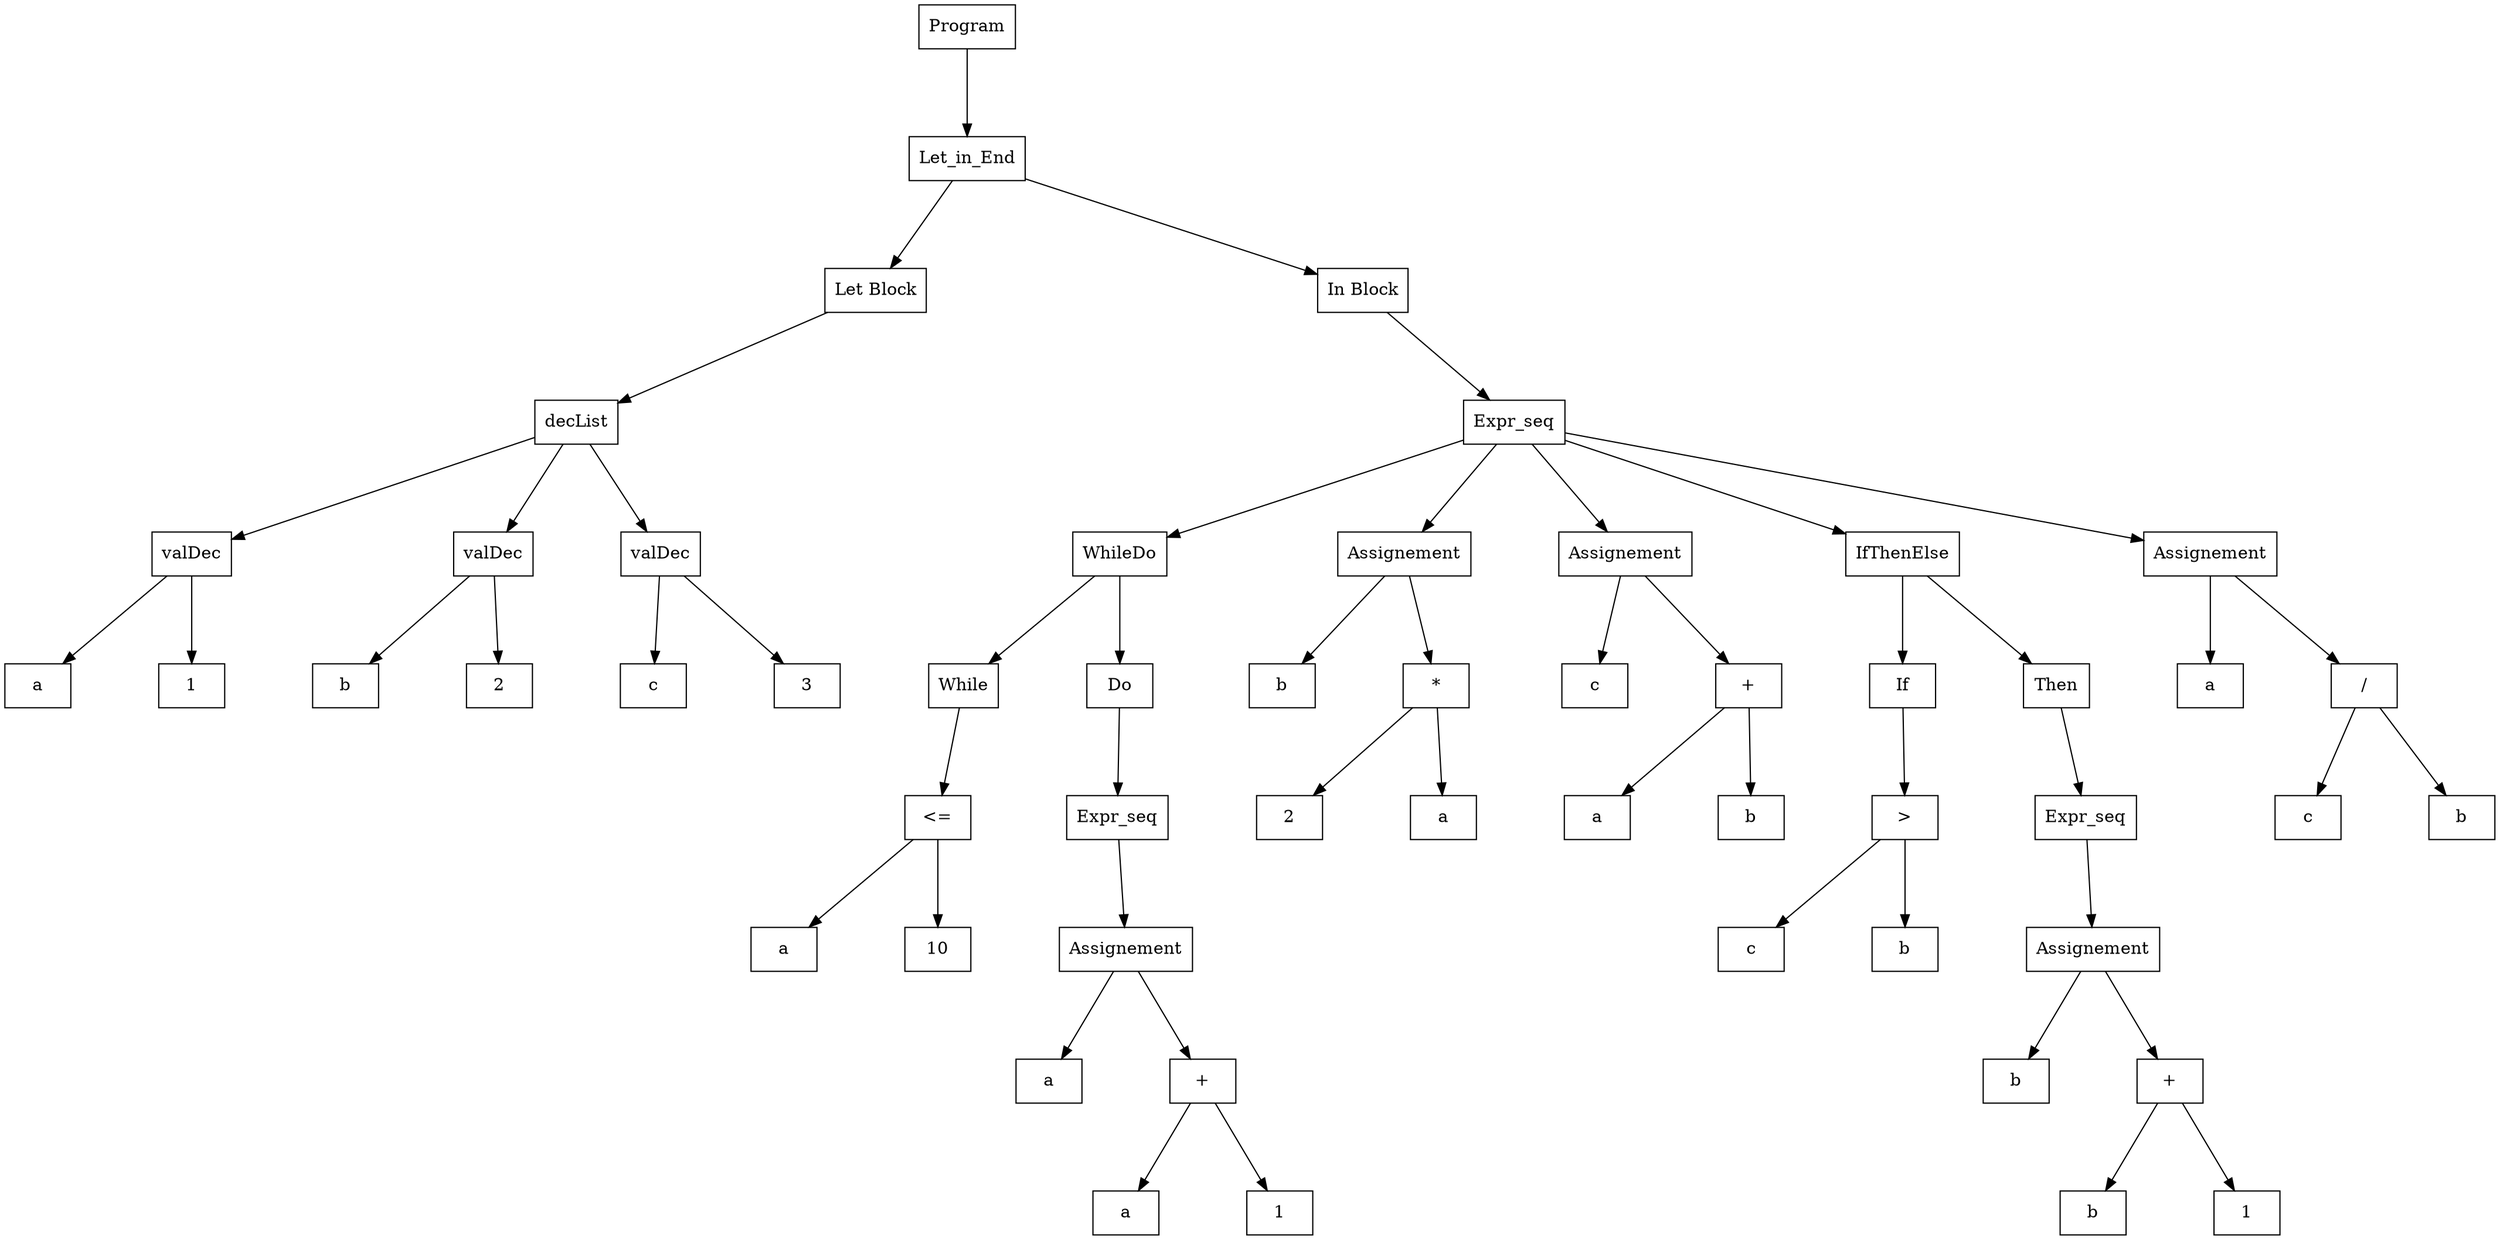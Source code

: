digraph "ast"{

	nodesep=1;
	ranksep=1;

	N2 [label="Let Block", shape="box"];
	N3 [label="decList", shape="box"];
	N4 [label="valDec", shape="box"];
	N5 [label="a", shape="box"];
	N6 [label="1", shape="box"];
	N7 [label="valDec", shape="box"];
	N8 [label="b", shape="box"];
	N9 [label="2", shape="box"];
	N10 [label="valDec", shape="box"];
	N11 [label="c", shape="box"];
	N12 [label="3", shape="box"];
	N1 [label="Let_in_End", shape="box"];
	N13 [label="In Block", shape="box"];
	N14 [label="Expr_seq", shape="box"];
	N19 [label="a", shape="box"];
	N20 [label="10", shape="box"];
	N18 [label="<=", shape="box"];
	N21 [label="Expr_seq", shape="box"];
	N22 [label="Assignement", shape="box"];
	N23 [label="a", shape="box"];
	N25 [label="a", shape="box"];
	N26 [label="1", shape="box"];
	N24 [label="+", shape="box"];
	N15 [label="WhileDo", shape="box"];
	N16 [label="While", shape="box"];
	N17 [label="Do", shape="box"];
	N27 [label="Assignement", shape="box"];
	N28 [label="b", shape="box"];
	N30 [label="2", shape="box"];
	N31 [label="a", shape="box"];
	N29 [label="*", shape="box"];
	N32 [label="Assignement", shape="box"];
	N33 [label="c", shape="box"];
	N35 [label="a", shape="box"];
	N36 [label="b", shape="box"];
	N34 [label="+", shape="box"];
	N37 [label="IfThenElse", shape="box"];
	N38 [label="If", shape="box"];
	N39 [label="Then", shape="box"];
	N41 [label="c", shape="box"];
	N42 [label="b", shape="box"];
	N40 [label=">", shape="box"];
	N43 [label="Expr_seq", shape="box"];
	N44 [label="Assignement", shape="box"];
	N45 [label="b", shape="box"];
	N47 [label="b", shape="box"];
	N48 [label="1", shape="box"];
	N46 [label="+", shape="box"];
	N49 [label="Assignement", shape="box"];
	N50 [label="a", shape="box"];
	N52 [label="c", shape="box"];
	N53 [label="b", shape="box"];
	N51 [label="/", shape="box"];
	N0 [label="Program", shape="box"];

	N4 -> N5; 
	N4 -> N6; 
	N3 -> N4; 
	N7 -> N8; 
	N7 -> N9; 
	N3 -> N7; 
	N10 -> N11; 
	N10 -> N12; 
	N3 -> N10; 
	N1 -> N2; 
	N2 -> N3; 
	N1 -> N13; 
	N18 -> N20; 
	N18 -> N19; 
	N22 -> N23; 
	N24 -> N26; 
	N24 -> N25; 
	N22 -> N24; 
	N21 -> N22; 
	N15 -> N16; 
	N15 -> N17; 
	N16 -> N18; 
	N17 -> N21; 
	N14 -> N15; 
	N27 -> N28; 
	N29 -> N31; 
	N29 -> N30; 
	N27 -> N29; 
	N14 -> N27; 
	N32 -> N33; 
	N34 -> N36; 
	N34 -> N35; 
	N32 -> N34; 
	N14 -> N32; 
	N37 -> N38; 
	N37 -> N39; 
	N40 -> N42; 
	N40 -> N41; 
	N38 -> N40; 
	N44 -> N45; 
	N46 -> N48; 
	N46 -> N47; 
	N44 -> N46; 
	N43 -> N44; 
	N39 -> N43; 
	N14 -> N37; 
	N49 -> N50; 
	N51 -> N53; 
	N51 -> N52; 
	N49 -> N51; 
	N14 -> N49; 
	N13 -> N14; 
	N0 -> N1; 
}